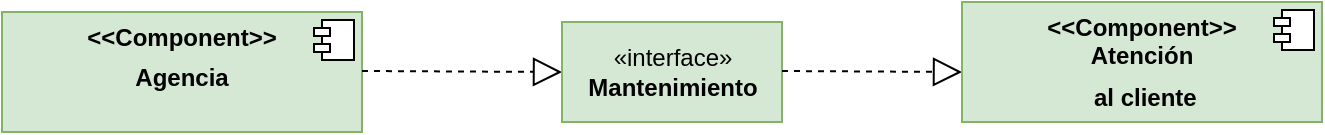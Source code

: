 <mxfile version="20.0.1" type="device"><diagram id="cH_untD00_-CdCp_-QSe" name="Page-1"><mxGraphModel dx="975" dy="512" grid="1" gridSize="10" guides="1" tooltips="1" connect="1" arrows="1" fold="1" page="1" pageScale="1" pageWidth="827" pageHeight="1169" math="0" shadow="0"><root><mxCell id="0"/><mxCell id="1" parent="0"/><mxCell id="nQVz0zrpZC-AubBwaHXl-1" value="&lt;p style=&quot;margin:0px;margin-top:6px;text-align:center;&quot;&gt;&lt;b&gt;&amp;lt;&amp;lt;Component&amp;gt;&amp;gt;&lt;/b&gt;&lt;/p&gt;&lt;p style=&quot;margin:0px;margin-top:6px;text-align:center;&quot;&gt;&lt;b&gt;Agencia&lt;/b&gt;&lt;/p&gt;" style="align=left;overflow=fill;html=1;dropTarget=0;fillColor=#d5e8d4;strokeColor=#82b366;" vertex="1" parent="1"><mxGeometry x="30" y="170" width="180" height="60" as="geometry"/></mxCell><mxCell id="nQVz0zrpZC-AubBwaHXl-2" value="" style="shape=component;jettyWidth=8;jettyHeight=4;" vertex="1" parent="nQVz0zrpZC-AubBwaHXl-1"><mxGeometry x="1" width="20" height="20" relative="1" as="geometry"><mxPoint x="-24" y="4" as="offset"/></mxGeometry></mxCell><mxCell id="nQVz0zrpZC-AubBwaHXl-3" value="" style="endArrow=block;dashed=1;endFill=0;endSize=12;html=1;rounded=0;" edge="1" parent="1"><mxGeometry width="160" relative="1" as="geometry"><mxPoint x="210" y="199.5" as="sourcePoint"/><mxPoint x="310" y="200" as="targetPoint"/></mxGeometry></mxCell><mxCell id="nQVz0zrpZC-AubBwaHXl-4" value="«interface»&lt;br&gt;&lt;b&gt;Mantenimiento&lt;/b&gt;" style="html=1;fillColor=#d5e8d4;strokeColor=#82b366;" vertex="1" parent="1"><mxGeometry x="310" y="175" width="110" height="50" as="geometry"/></mxCell><mxCell id="nQVz0zrpZC-AubBwaHXl-5" value="" style="endArrow=block;dashed=1;endFill=0;endSize=12;html=1;rounded=0;" edge="1" parent="1"><mxGeometry width="160" relative="1" as="geometry"><mxPoint x="420" y="199.5" as="sourcePoint"/><mxPoint x="510" y="200" as="targetPoint"/></mxGeometry></mxCell><mxCell id="nQVz0zrpZC-AubBwaHXl-6" value="&lt;p style=&quot;margin:0px;margin-top:6px;text-align:center;&quot;&gt;&lt;b&gt;&amp;lt;&amp;lt;Component&amp;gt;&amp;gt;&lt;/b&gt;&lt;/p&gt;&lt;div style=&quot;text-align: center;&quot;&gt;&lt;span style=&quot;background-color: initial;&quot;&gt;&lt;b&gt;Atención&lt;/b&gt;&lt;/span&gt;&lt;/div&gt;&lt;p style=&quot;margin:0px;margin-top:6px;text-align:center;&quot;&gt;&lt;b&gt;&amp;nbsp;al cliente&lt;/b&gt;&lt;/p&gt;" style="align=left;overflow=fill;html=1;dropTarget=0;fillColor=#d5e8d4;strokeColor=#82b366;" vertex="1" parent="1"><mxGeometry x="510" y="165" width="180" height="60" as="geometry"/></mxCell><mxCell id="nQVz0zrpZC-AubBwaHXl-7" value="" style="shape=component;jettyWidth=8;jettyHeight=4;" vertex="1" parent="nQVz0zrpZC-AubBwaHXl-6"><mxGeometry x="1" width="20" height="20" relative="1" as="geometry"><mxPoint x="-24" y="4" as="offset"/></mxGeometry></mxCell></root></mxGraphModel></diagram></mxfile>
